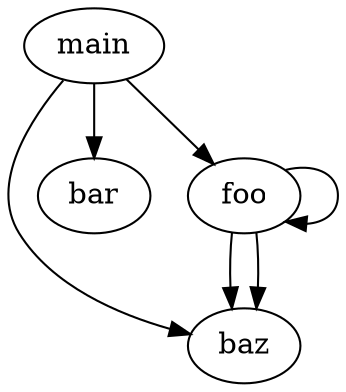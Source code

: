 digraph CallGraph {
    node3623546336 [label="baz"];
    node3623551640 [label="bar"];
    node3623556944 [label="foo"];
    node3623567240 [label="main"];
    node3623556944 -> node3623546336;
    node3623556944 -> node3623546336;
    node3623556944 -> node3623556944;
    node3623567240 -> node3623556944;
    node3623567240 -> node3623551640;
    node3623567240 -> node3623546336;
}
